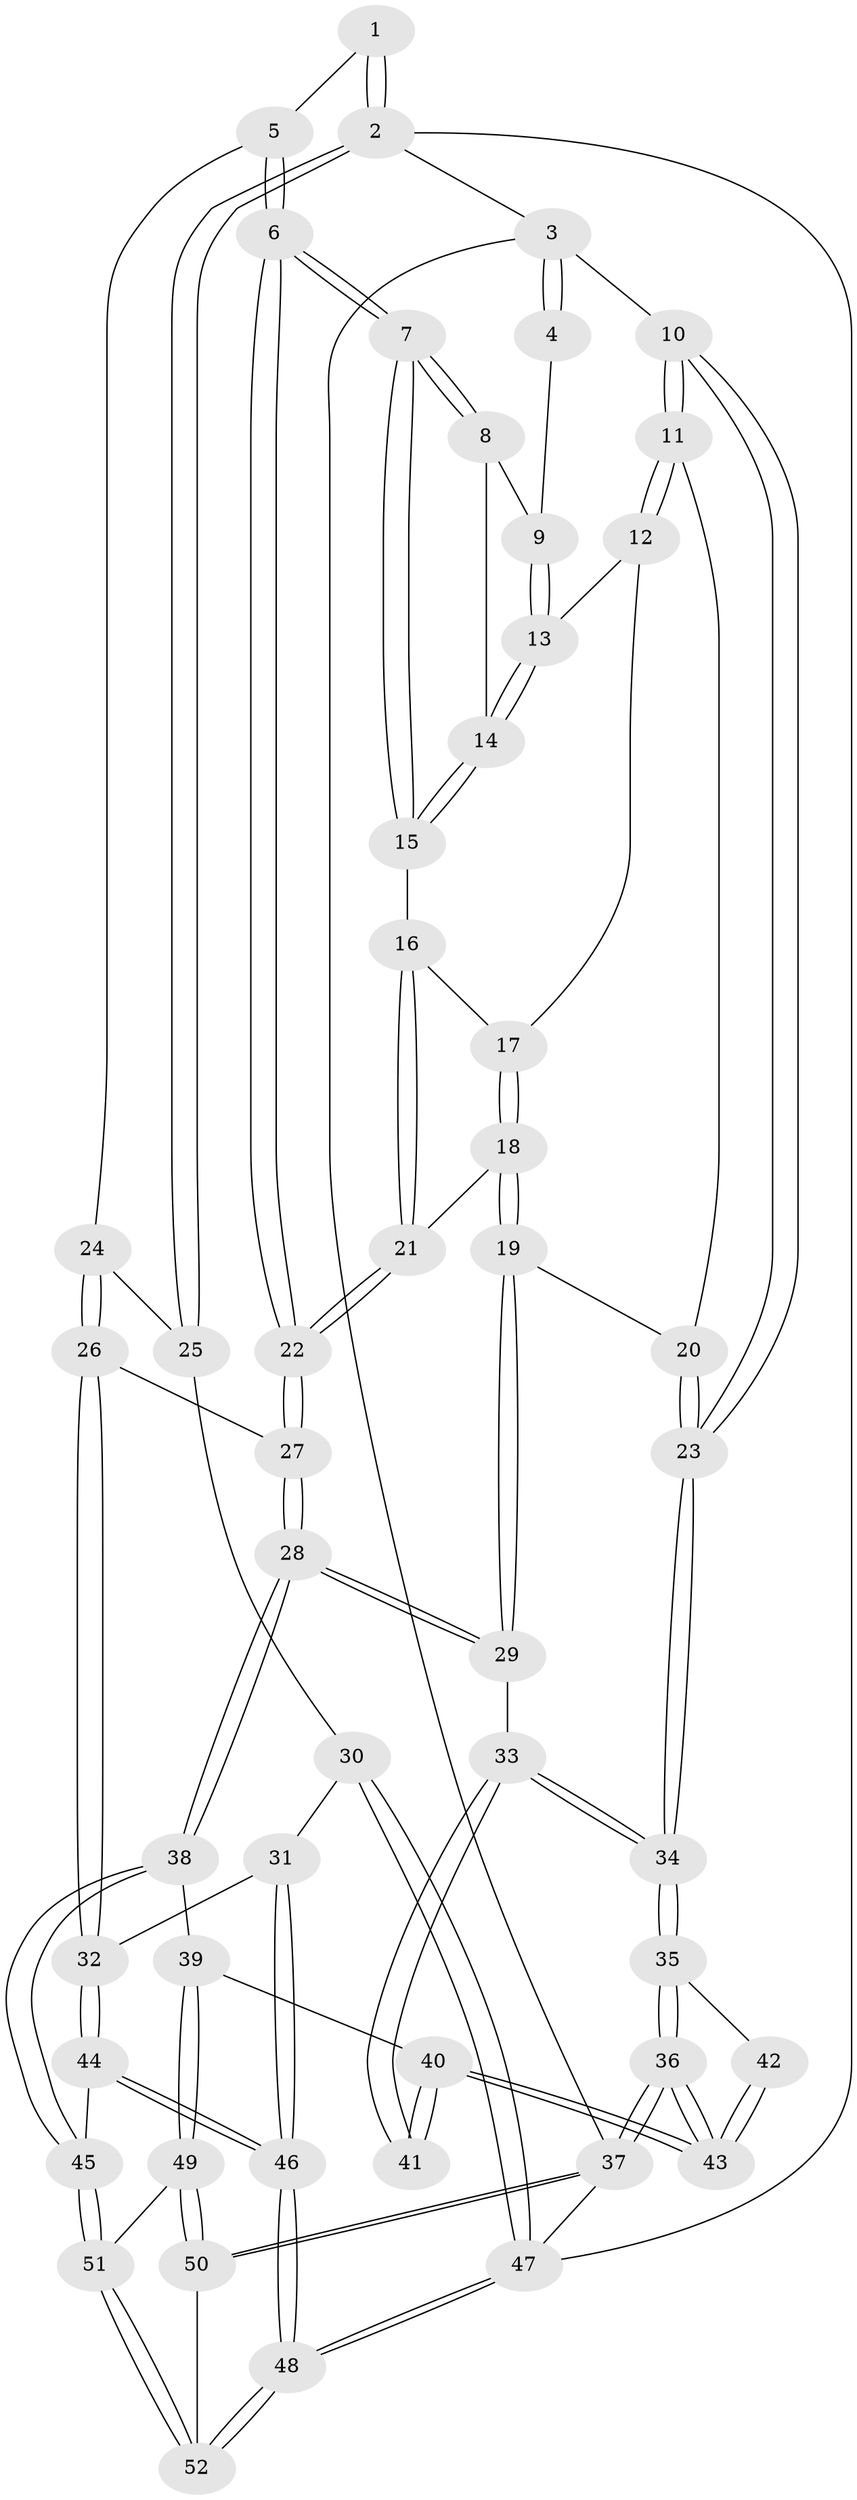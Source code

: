 // coarse degree distribution, {3: 0.1111111111111111, 8: 0.027777777777777776, 2: 0.05555555555555555, 4: 0.3888888888888889, 5: 0.3888888888888889, 6: 0.027777777777777776}
// Generated by graph-tools (version 1.1) at 2025/52/02/27/25 19:52:40]
// undirected, 52 vertices, 127 edges
graph export_dot {
graph [start="1"]
  node [color=gray90,style=filled];
  1 [pos="+0.7259717278009641+0"];
  2 [pos="+1+0"];
  3 [pos="+0+0"];
  4 [pos="+0.4215351685086581+0"];
  5 [pos="+0.7597390397207364+0.19472240990092154"];
  6 [pos="+0.6724978723240143+0.22608600242943147"];
  7 [pos="+0.6046296906306322+0.1867021765337655"];
  8 [pos="+0.46776751262845323+0"];
  9 [pos="+0.41826537591045065+0"];
  10 [pos="+0+0"];
  11 [pos="+0.15311312459255094+0.14183348162483742"];
  12 [pos="+0.3295077886323606+0.0562527766518366"];
  13 [pos="+0.3404645685630926+0.039429635683184576"];
  14 [pos="+0.4694445073553193+0.15813512605237737"];
  15 [pos="+0.48813847036520047+0.18471942536084043"];
  16 [pos="+0.4335209700573635+0.21323598547665126"];
  17 [pos="+0.345954630815677+0.12888677169245236"];
  18 [pos="+0.2962806954451092+0.3215263382228501"];
  19 [pos="+0.24116345248787635+0.3351419369804631"];
  20 [pos="+0.16521207340548613+0.19262941991132243"];
  21 [pos="+0.37297630784270586+0.32673978399362663"];
  22 [pos="+0.5471163073439143+0.4389680933546235"];
  23 [pos="+0+0.4379811325449549"];
  24 [pos="+0.7761545238984313+0.20114078546801079"];
  25 [pos="+1+0.13862149434215487"];
  26 [pos="+0.8977529847463805+0.5501546458841571"];
  27 [pos="+0.5564946426654929+0.5382774695028798"];
  28 [pos="+0.5111158031498141+0.6134046664790148"];
  29 [pos="+0.1889943841239709+0.42172048394497835"];
  30 [pos="+1+0.5831981711075251"];
  31 [pos="+0.9947645320457743+0.591666904156721"];
  32 [pos="+0.9540527689643249+0.5854639553264386"];
  33 [pos="+0.14209014069507483+0.4579256567058524"];
  34 [pos="+0+0.46430740015812877"];
  35 [pos="+0+0.6156049634112857"];
  36 [pos="+0+1"];
  37 [pos="+0+1"];
  38 [pos="+0.5067471776191903+0.6290700671517571"];
  39 [pos="+0.30097986053943854+0.7279112261925155"];
  40 [pos="+0.2965103187372947+0.727147822906788"];
  41 [pos="+0.21056412750411854+0.6368512076918855"];
  42 [pos="+0.13630136088828723+0.6625248390009854"];
  43 [pos="+0+1"];
  44 [pos="+0.7472387909528513+0.7945903960345365"];
  45 [pos="+0.5959535407176324+0.7875011557948505"];
  46 [pos="+0.8720557755762705+0.9795205680741731"];
  47 [pos="+1+1"];
  48 [pos="+0.9711333571263924+1"];
  49 [pos="+0.35291233983720377+0.9515144532709862"];
  50 [pos="+0.27379699569976446+1"];
  51 [pos="+0.5788918495326197+0.8598366418352972"];
  52 [pos="+0.6731334133933754+1"];
  1 -- 2;
  1 -- 2;
  1 -- 5;
  2 -- 3;
  2 -- 25;
  2 -- 25;
  2 -- 47;
  3 -- 4;
  3 -- 4;
  3 -- 10;
  3 -- 37;
  4 -- 9;
  5 -- 6;
  5 -- 6;
  5 -- 24;
  6 -- 7;
  6 -- 7;
  6 -- 22;
  6 -- 22;
  7 -- 8;
  7 -- 8;
  7 -- 15;
  7 -- 15;
  8 -- 9;
  8 -- 14;
  9 -- 13;
  9 -- 13;
  10 -- 11;
  10 -- 11;
  10 -- 23;
  10 -- 23;
  11 -- 12;
  11 -- 12;
  11 -- 20;
  12 -- 13;
  12 -- 17;
  13 -- 14;
  13 -- 14;
  14 -- 15;
  14 -- 15;
  15 -- 16;
  16 -- 17;
  16 -- 21;
  16 -- 21;
  17 -- 18;
  17 -- 18;
  18 -- 19;
  18 -- 19;
  18 -- 21;
  19 -- 20;
  19 -- 29;
  19 -- 29;
  20 -- 23;
  20 -- 23;
  21 -- 22;
  21 -- 22;
  22 -- 27;
  22 -- 27;
  23 -- 34;
  23 -- 34;
  24 -- 25;
  24 -- 26;
  24 -- 26;
  25 -- 30;
  26 -- 27;
  26 -- 32;
  26 -- 32;
  27 -- 28;
  27 -- 28;
  28 -- 29;
  28 -- 29;
  28 -- 38;
  28 -- 38;
  29 -- 33;
  30 -- 31;
  30 -- 47;
  30 -- 47;
  31 -- 32;
  31 -- 46;
  31 -- 46;
  32 -- 44;
  32 -- 44;
  33 -- 34;
  33 -- 34;
  33 -- 41;
  33 -- 41;
  34 -- 35;
  34 -- 35;
  35 -- 36;
  35 -- 36;
  35 -- 42;
  36 -- 37;
  36 -- 37;
  36 -- 43;
  36 -- 43;
  37 -- 50;
  37 -- 50;
  37 -- 47;
  38 -- 39;
  38 -- 45;
  38 -- 45;
  39 -- 40;
  39 -- 49;
  39 -- 49;
  40 -- 41;
  40 -- 41;
  40 -- 43;
  40 -- 43;
  42 -- 43;
  42 -- 43;
  44 -- 45;
  44 -- 46;
  44 -- 46;
  45 -- 51;
  45 -- 51;
  46 -- 48;
  46 -- 48;
  47 -- 48;
  47 -- 48;
  48 -- 52;
  48 -- 52;
  49 -- 50;
  49 -- 50;
  49 -- 51;
  50 -- 52;
  51 -- 52;
  51 -- 52;
}
